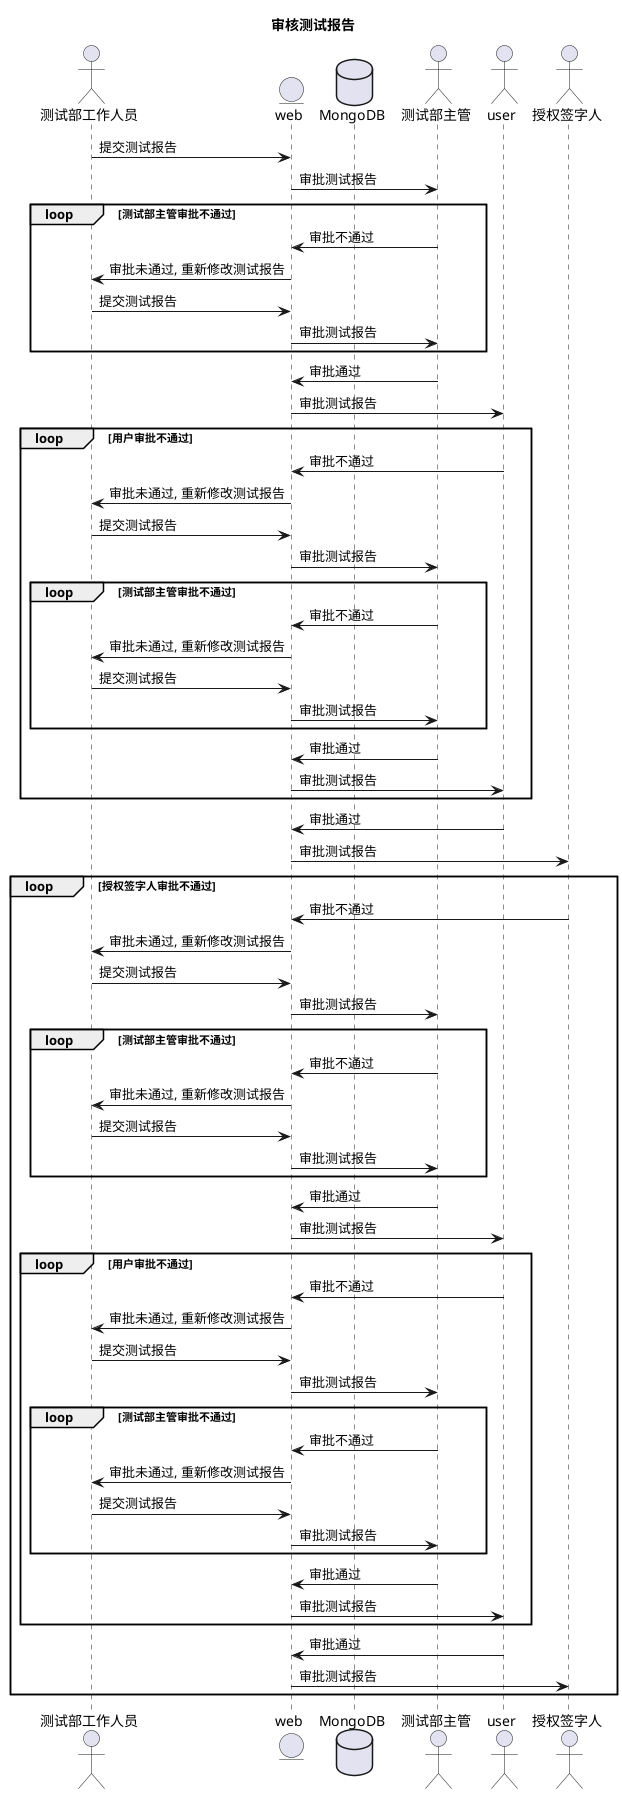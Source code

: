 @startuml 审核测试报告
title 审核测试报告

actor 测试部工作人员
entity web
database MongoDB
actor 测试部主管
actor user
actor 授权签字人
测试部工作人员 -> web : 提交测试报告
web -> 测试部主管 : 审批测试报告
loop 测试部主管审批不通过
    测试部主管 -> web : 审批不通过
    web -> 测试部工作人员 : 审批未通过, 重新修改测试报告
    测试部工作人员 -> web : 提交测试报告
    web -> 测试部主管 : 审批测试报告
end
测试部主管 -> web : 审批通过
web -> user : 审批测试报告
loop 用户审批不通过
    user -> web : 审批不通过
    web -> 测试部工作人员 : 审批未通过, 重新修改测试报告
    测试部工作人员 -> web : 提交测试报告
    web -> 测试部主管 : 审批测试报告
    loop 测试部主管审批不通过
        测试部主管 -> web : 审批不通过
        web -> 测试部工作人员 : 审批未通过, 重新修改测试报告
        测试部工作人员 -> web : 提交测试报告
        web -> 测试部主管 : 审批测试报告
    end
    测试部主管 -> web : 审批通过
    web -> user : 审批测试报告
end
user -> web : 审批通过
web -> 授权签字人 : 审批测试报告
loop 授权签字人审批不通过
    授权签字人 -> web: 审批不通过
    web -> 测试部工作人员 : 审批未通过, 重新修改测试报告
    测试部工作人员 -> web : 提交测试报告
    web -> 测试部主管 : 审批测试报告
    loop 测试部主管审批不通过
        测试部主管 -> web : 审批不通过
        web -> 测试部工作人员 : 审批未通过, 重新修改测试报告
        测试部工作人员 -> web : 提交测试报告
        web -> 测试部主管 : 审批测试报告
    end
    测试部主管 -> web : 审批通过
    web -> user : 审批测试报告
    loop 用户审批不通过
        user -> web : 审批不通过
        web -> 测试部工作人员 : 审批未通过, 重新修改测试报告
        测试部工作人员 -> web : 提交测试报告
        web -> 测试部主管 : 审批测试报告
        loop 测试部主管审批不通过
            测试部主管 -> web : 审批不通过
            web -> 测试部工作人员 : 审批未通过, 重新修改测试报告
            测试部工作人员 -> web : 提交测试报告
            web -> 测试部主管 : 审批测试报告
        end
        测试部主管 -> web : 审批通过
        web -> user : 审批测试报告
    end
    user -> web : 审批通过
    web -> 授权签字人 : 审批测试报告
end
@enduml